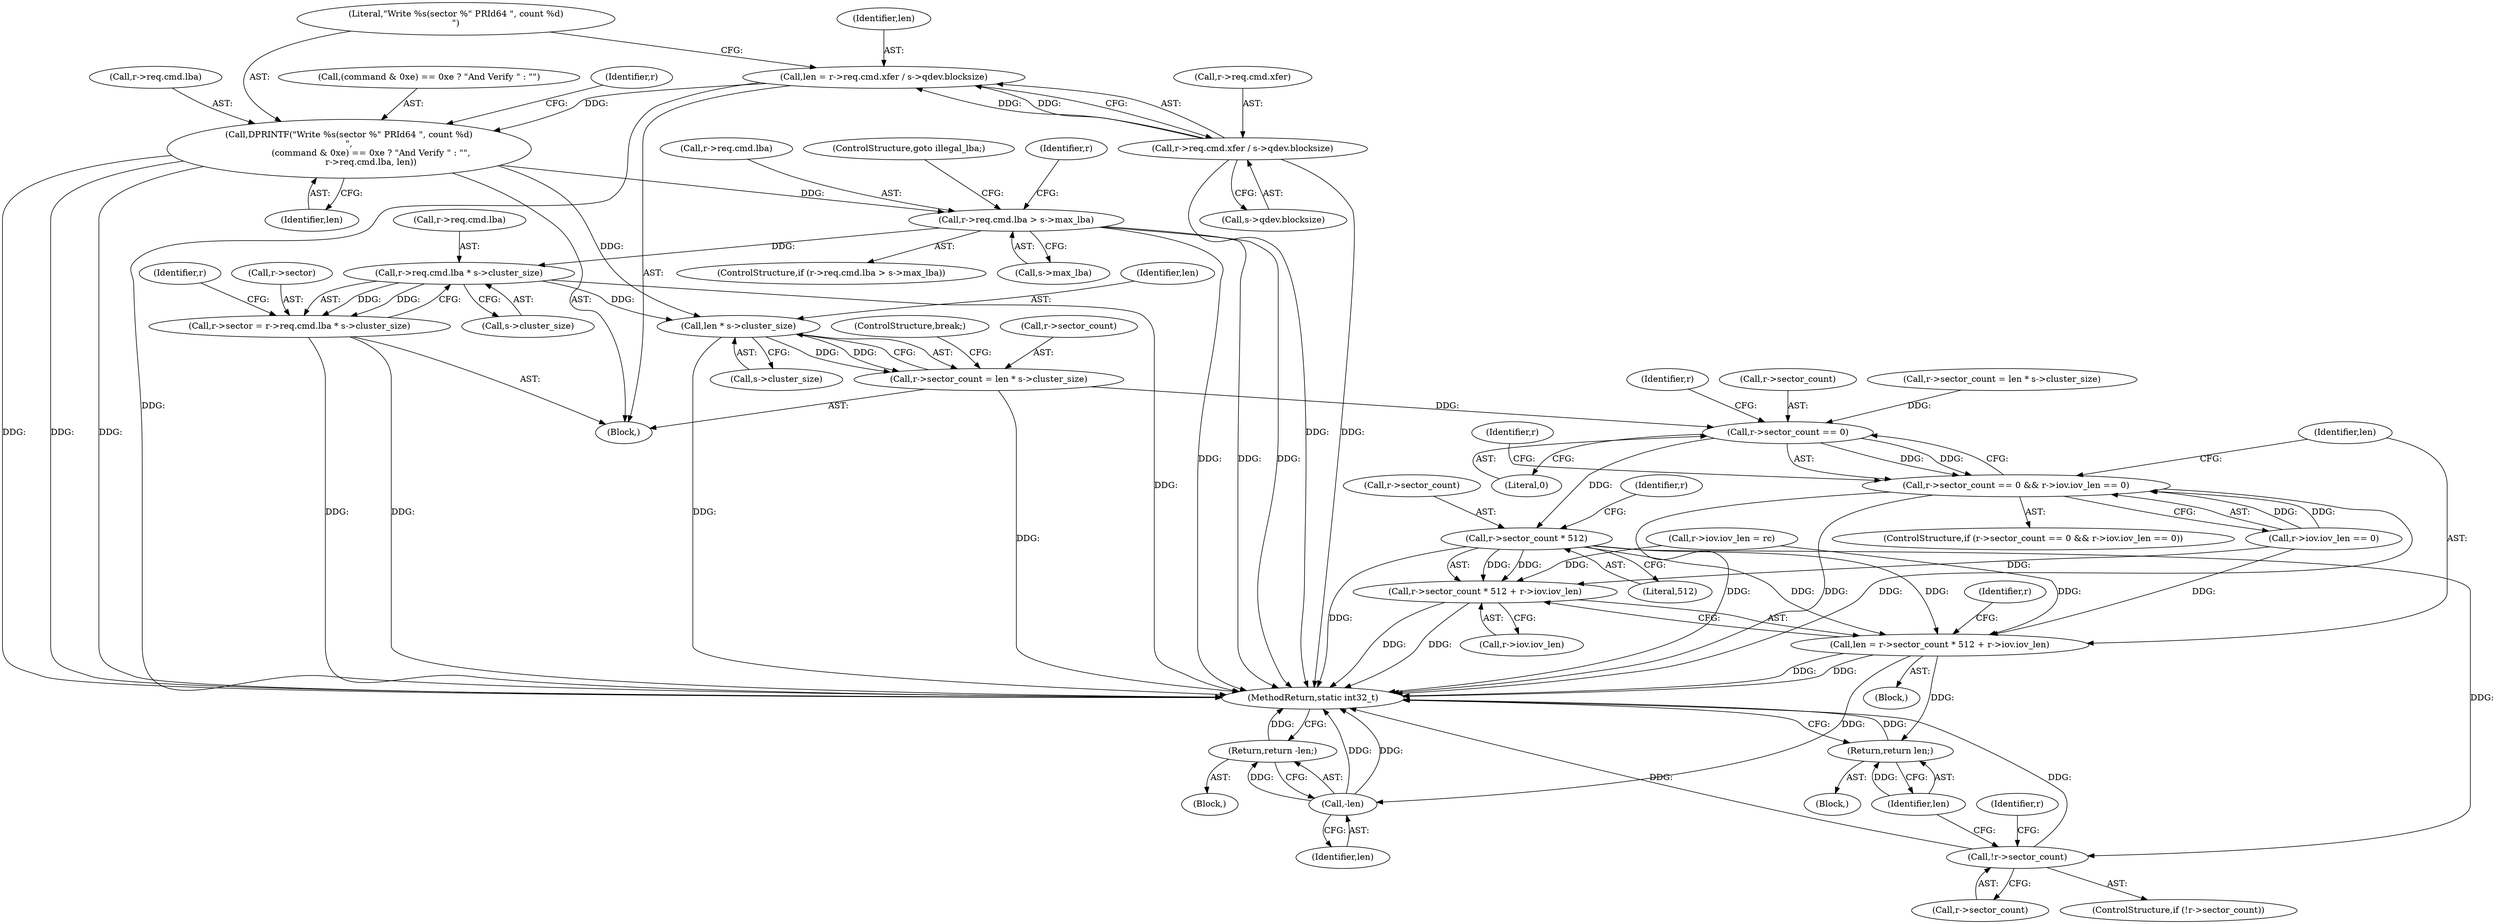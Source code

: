 digraph "0_qemu_7285477ab11831b1cf56e45878a89170dd06d9b9_4@integer" {
"1000317" [label="(Call,len = r->req.cmd.xfer / s->qdev.blocksize)"];
"1000319" [label="(Call,r->req.cmd.xfer / s->qdev.blocksize)"];
"1000332" [label="(Call,DPRINTF(\"Write %s(sector %\" PRId64 \", count %d)\n\",\n                (command & 0xe) == 0xe ? \"And Verify \" : \"\",\n                r->req.cmd.lba, len))"];
"1000351" [label="(Call,r->req.cmd.lba > s->max_lba)"];
"1000367" [label="(Call,r->req.cmd.lba * s->cluster_size)"];
"1000363" [label="(Call,r->sector = r->req.cmd.lba * s->cluster_size)"];
"1000382" [label="(Call,len * s->cluster_size)"];
"1000378" [label="(Call,r->sector_count = len * s->cluster_size)"];
"1000578" [label="(Call,r->sector_count == 0)"];
"1000577" [label="(Call,r->sector_count == 0 && r->iov.iov_len == 0)"];
"1000600" [label="(Call,r->sector_count * 512)"];
"1000597" [label="(Call,len = r->sector_count * 512 + r->iov.iov_len)"];
"1000622" [label="(Call,-len)"];
"1000621" [label="(Return,return -len;)"];
"1000637" [label="(Return,return len;)"];
"1000599" [label="(Call,r->sector_count * 512 + r->iov.iov_len)"];
"1000627" [label="(Call,!r->sector_count)"];
"1000327" [label="(Call,s->qdev.blocksize)"];
"1000365" [label="(Identifier,r)"];
"1000334" [label="(Call,(command & 0xe) == 0xe ? \"And Verify \" : \"\")"];
"1000384" [label="(Call,s->cluster_size)"];
"1000578" [label="(Call,r->sector_count == 0)"];
"1000320" [label="(Call,r->req.cmd.xfer)"];
"1000363" [label="(Call,r->sector = r->req.cmd.lba * s->cluster_size)"];
"1000607" [label="(Identifier,r)"];
"1000583" [label="(Call,r->iov.iov_len == 0)"];
"1000637" [label="(Return,return len;)"];
"1000387" [label="(ControlStructure,break;)"];
"1000621" [label="(Return,return -len;)"];
"1000375" [label="(Call,s->cluster_size)"];
"1000319" [label="(Call,r->req.cmd.xfer / s->qdev.blocksize)"];
"1000170" [label="(Block,)"];
"1000622" [label="(Call,-len)"];
"1000332" [label="(Call,DPRINTF(\"Write %s(sector %\" PRId64 \", count %d)\n\",\n                (command & 0xe) == 0xe ? \"And Verify \" : \"\",\n                r->req.cmd.lba, len))"];
"1000359" [label="(Call,s->max_lba)"];
"1000300" [label="(Call,r->sector_count = len * s->cluster_size)"];
"1000627" [label="(Call,!r->sector_count)"];
"1000598" [label="(Identifier,len)"];
"1000317" [label="(Call,len = r->req.cmd.xfer / s->qdev.blocksize)"];
"1000351" [label="(Call,r->req.cmd.lba > s->max_lba)"];
"1000628" [label="(Call,r->sector_count)"];
"1000349" [label="(Identifier,len)"];
"1000355" [label="(Identifier,r)"];
"1000383" [label="(Identifier,len)"];
"1000577" [label="(Call,r->sector_count == 0 && r->iov.iov_len == 0)"];
"1000382" [label="(Call,len * s->cluster_size)"];
"1000378" [label="(Call,r->sector_count = len * s->cluster_size)"];
"1000597" [label="(Call,len = r->sector_count * 512 + r->iov.iov_len)"];
"1000107" [label="(Block,)"];
"1000601" [label="(Call,r->sector_count)"];
"1000638" [label="(Identifier,len)"];
"1000626" [label="(ControlStructure,if (!r->sector_count))"];
"1000197" [label="(Call,r->iov.iov_len = rc)"];
"1000342" [label="(Call,r->req.cmd.lba)"];
"1000367" [label="(Call,r->req.cmd.lba * s->cluster_size)"];
"1000364" [label="(Call,r->sector)"];
"1000639" [label="(MethodReturn,static int32_t)"];
"1000620" [label="(Block,)"];
"1000582" [label="(Literal,0)"];
"1000333" [label="(Literal,\"Write %s(sector %\" PRId64 \", count %d)\n\")"];
"1000605" [label="(Call,r->iov.iov_len)"];
"1000368" [label="(Call,r->req.cmd.lba)"];
"1000604" [label="(Literal,512)"];
"1000633" [label="(Identifier,r)"];
"1000318" [label="(Identifier,len)"];
"1000586" [label="(Identifier,r)"];
"1000576" [label="(ControlStructure,if (r->sector_count == 0 && r->iov.iov_len == 0))"];
"1000623" [label="(Identifier,len)"];
"1000352" [label="(Call,r->req.cmd.lba)"];
"1000380" [label="(Identifier,r)"];
"1000599" [label="(Call,r->sector_count * 512 + r->iov.iov_len)"];
"1000615" [label="(Identifier,r)"];
"1000625" [label="(Block,)"];
"1000600" [label="(Call,r->sector_count * 512)"];
"1000594" [label="(Identifier,r)"];
"1000379" [label="(Call,r->sector_count)"];
"1000579" [label="(Call,r->sector_count)"];
"1000362" [label="(ControlStructure,goto illegal_lba;)"];
"1000350" [label="(ControlStructure,if (r->req.cmd.lba > s->max_lba))"];
"1000317" -> "1000170"  [label="AST: "];
"1000317" -> "1000319"  [label="CFG: "];
"1000318" -> "1000317"  [label="AST: "];
"1000319" -> "1000317"  [label="AST: "];
"1000333" -> "1000317"  [label="CFG: "];
"1000317" -> "1000639"  [label="DDG: "];
"1000319" -> "1000317"  [label="DDG: "];
"1000319" -> "1000317"  [label="DDG: "];
"1000317" -> "1000332"  [label="DDG: "];
"1000319" -> "1000327"  [label="CFG: "];
"1000320" -> "1000319"  [label="AST: "];
"1000327" -> "1000319"  [label="AST: "];
"1000319" -> "1000639"  [label="DDG: "];
"1000319" -> "1000639"  [label="DDG: "];
"1000332" -> "1000170"  [label="AST: "];
"1000332" -> "1000349"  [label="CFG: "];
"1000333" -> "1000332"  [label="AST: "];
"1000334" -> "1000332"  [label="AST: "];
"1000342" -> "1000332"  [label="AST: "];
"1000349" -> "1000332"  [label="AST: "];
"1000355" -> "1000332"  [label="CFG: "];
"1000332" -> "1000639"  [label="DDG: "];
"1000332" -> "1000639"  [label="DDG: "];
"1000332" -> "1000639"  [label="DDG: "];
"1000332" -> "1000351"  [label="DDG: "];
"1000332" -> "1000382"  [label="DDG: "];
"1000351" -> "1000350"  [label="AST: "];
"1000351" -> "1000359"  [label="CFG: "];
"1000352" -> "1000351"  [label="AST: "];
"1000359" -> "1000351"  [label="AST: "];
"1000362" -> "1000351"  [label="CFG: "];
"1000365" -> "1000351"  [label="CFG: "];
"1000351" -> "1000639"  [label="DDG: "];
"1000351" -> "1000639"  [label="DDG: "];
"1000351" -> "1000639"  [label="DDG: "];
"1000351" -> "1000367"  [label="DDG: "];
"1000367" -> "1000363"  [label="AST: "];
"1000367" -> "1000375"  [label="CFG: "];
"1000368" -> "1000367"  [label="AST: "];
"1000375" -> "1000367"  [label="AST: "];
"1000363" -> "1000367"  [label="CFG: "];
"1000367" -> "1000639"  [label="DDG: "];
"1000367" -> "1000363"  [label="DDG: "];
"1000367" -> "1000363"  [label="DDG: "];
"1000367" -> "1000382"  [label="DDG: "];
"1000363" -> "1000170"  [label="AST: "];
"1000364" -> "1000363"  [label="AST: "];
"1000380" -> "1000363"  [label="CFG: "];
"1000363" -> "1000639"  [label="DDG: "];
"1000363" -> "1000639"  [label="DDG: "];
"1000382" -> "1000378"  [label="AST: "];
"1000382" -> "1000384"  [label="CFG: "];
"1000383" -> "1000382"  [label="AST: "];
"1000384" -> "1000382"  [label="AST: "];
"1000378" -> "1000382"  [label="CFG: "];
"1000382" -> "1000639"  [label="DDG: "];
"1000382" -> "1000378"  [label="DDG: "];
"1000382" -> "1000378"  [label="DDG: "];
"1000378" -> "1000170"  [label="AST: "];
"1000379" -> "1000378"  [label="AST: "];
"1000387" -> "1000378"  [label="CFG: "];
"1000378" -> "1000639"  [label="DDG: "];
"1000378" -> "1000578"  [label="DDG: "];
"1000578" -> "1000577"  [label="AST: "];
"1000578" -> "1000582"  [label="CFG: "];
"1000579" -> "1000578"  [label="AST: "];
"1000582" -> "1000578"  [label="AST: "];
"1000586" -> "1000578"  [label="CFG: "];
"1000577" -> "1000578"  [label="CFG: "];
"1000578" -> "1000577"  [label="DDG: "];
"1000578" -> "1000577"  [label="DDG: "];
"1000300" -> "1000578"  [label="DDG: "];
"1000578" -> "1000600"  [label="DDG: "];
"1000577" -> "1000576"  [label="AST: "];
"1000577" -> "1000583"  [label="CFG: "];
"1000583" -> "1000577"  [label="AST: "];
"1000594" -> "1000577"  [label="CFG: "];
"1000598" -> "1000577"  [label="CFG: "];
"1000577" -> "1000639"  [label="DDG: "];
"1000577" -> "1000639"  [label="DDG: "];
"1000577" -> "1000639"  [label="DDG: "];
"1000583" -> "1000577"  [label="DDG: "];
"1000583" -> "1000577"  [label="DDG: "];
"1000600" -> "1000599"  [label="AST: "];
"1000600" -> "1000604"  [label="CFG: "];
"1000601" -> "1000600"  [label="AST: "];
"1000604" -> "1000600"  [label="AST: "];
"1000607" -> "1000600"  [label="CFG: "];
"1000600" -> "1000639"  [label="DDG: "];
"1000600" -> "1000597"  [label="DDG: "];
"1000600" -> "1000597"  [label="DDG: "];
"1000600" -> "1000599"  [label="DDG: "];
"1000600" -> "1000599"  [label="DDG: "];
"1000600" -> "1000627"  [label="DDG: "];
"1000597" -> "1000107"  [label="AST: "];
"1000597" -> "1000599"  [label="CFG: "];
"1000598" -> "1000597"  [label="AST: "];
"1000599" -> "1000597"  [label="AST: "];
"1000615" -> "1000597"  [label="CFG: "];
"1000597" -> "1000639"  [label="DDG: "];
"1000597" -> "1000639"  [label="DDG: "];
"1000583" -> "1000597"  [label="DDG: "];
"1000197" -> "1000597"  [label="DDG: "];
"1000597" -> "1000622"  [label="DDG: "];
"1000597" -> "1000637"  [label="DDG: "];
"1000622" -> "1000621"  [label="AST: "];
"1000622" -> "1000623"  [label="CFG: "];
"1000623" -> "1000622"  [label="AST: "];
"1000621" -> "1000622"  [label="CFG: "];
"1000622" -> "1000639"  [label="DDG: "];
"1000622" -> "1000639"  [label="DDG: "];
"1000622" -> "1000621"  [label="DDG: "];
"1000621" -> "1000620"  [label="AST: "];
"1000639" -> "1000621"  [label="CFG: "];
"1000621" -> "1000639"  [label="DDG: "];
"1000637" -> "1000625"  [label="AST: "];
"1000637" -> "1000638"  [label="CFG: "];
"1000638" -> "1000637"  [label="AST: "];
"1000639" -> "1000637"  [label="CFG: "];
"1000637" -> "1000639"  [label="DDG: "];
"1000638" -> "1000637"  [label="DDG: "];
"1000599" -> "1000605"  [label="CFG: "];
"1000605" -> "1000599"  [label="AST: "];
"1000599" -> "1000639"  [label="DDG: "];
"1000599" -> "1000639"  [label="DDG: "];
"1000583" -> "1000599"  [label="DDG: "];
"1000197" -> "1000599"  [label="DDG: "];
"1000627" -> "1000626"  [label="AST: "];
"1000627" -> "1000628"  [label="CFG: "];
"1000628" -> "1000627"  [label="AST: "];
"1000633" -> "1000627"  [label="CFG: "];
"1000638" -> "1000627"  [label="CFG: "];
"1000627" -> "1000639"  [label="DDG: "];
"1000627" -> "1000639"  [label="DDG: "];
}
